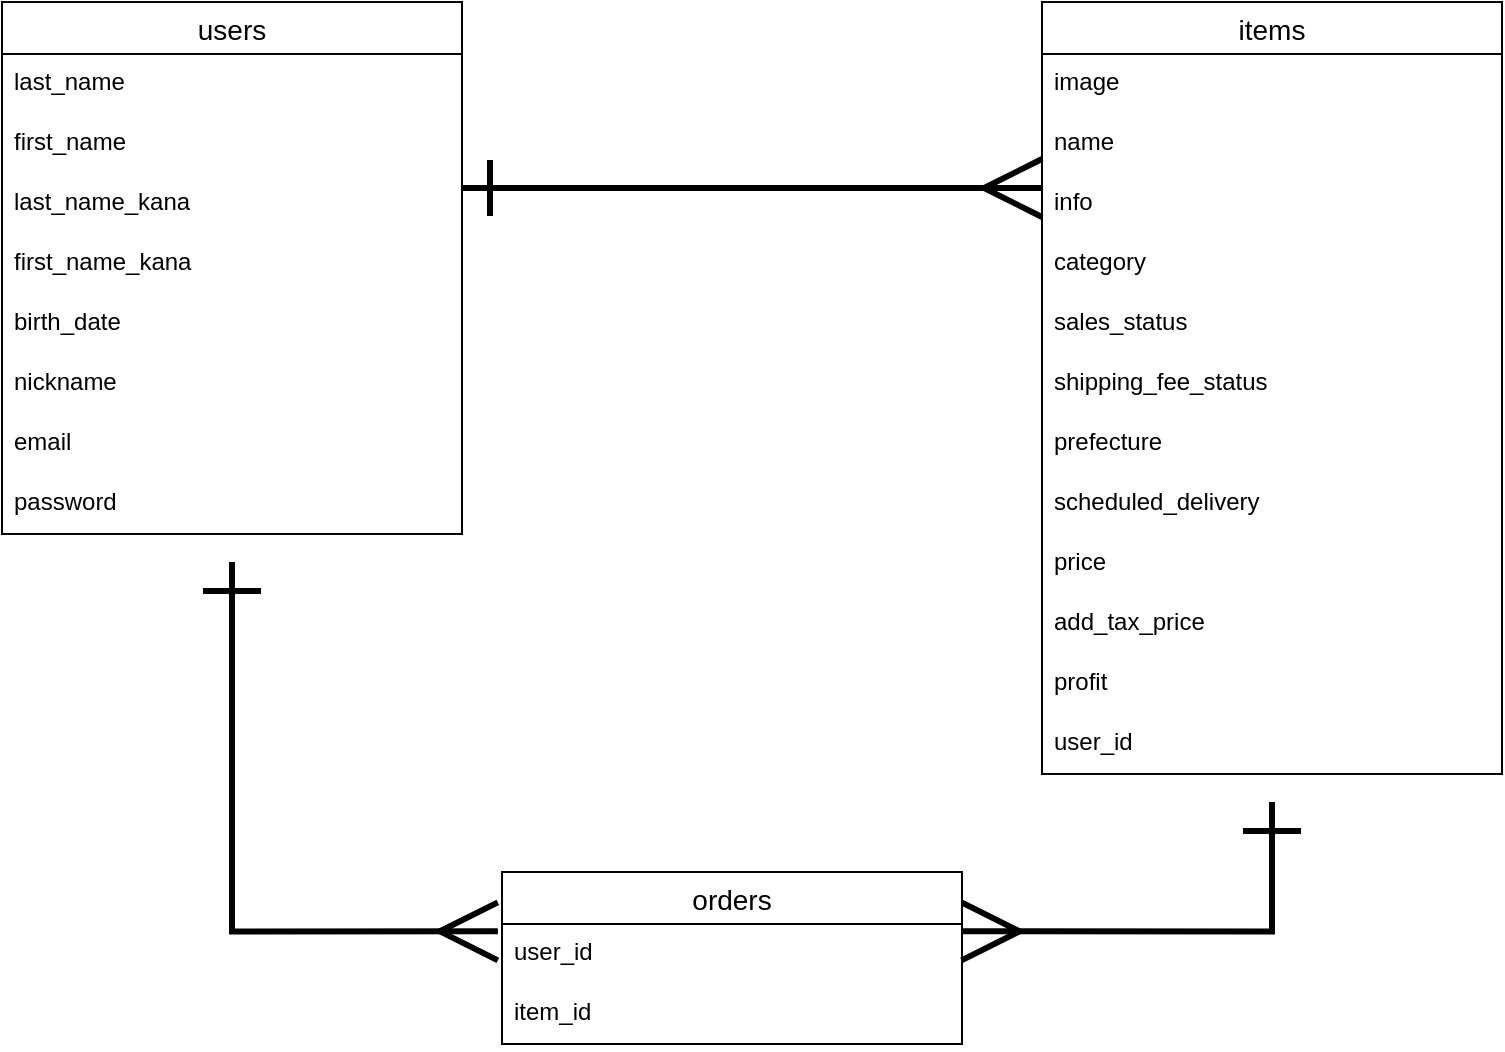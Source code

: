 <mxfile>
    <diagram id="P9z8SgB8ygyXFF86Vpt_" name="ページ1">
        <mxGraphModel dx="892" dy="957" grid="1" gridSize="10" guides="1" tooltips="1" connect="1" arrows="1" fold="1" page="1" pageScale="1" pageWidth="850" pageHeight="1100" math="0" shadow="0">
            <root>
                <mxCell id="0"/>
                <mxCell id="1" parent="0"/>
                <mxCell id="47" style="edgeStyle=orthogonalEdgeStyle;rounded=0;jumpSize=10;orthogonalLoop=1;jettySize=auto;html=1;entryX=-0.009;entryY=0.122;entryDx=0;entryDy=0;entryPerimeter=0;startArrow=ERone;startFill=0;startSize=25;sourcePerimeterSpacing=14;endArrow=ERmany;endFill=0;endSize=25;targetPerimeterSpacing=0;strokeWidth=3;" edge="1" parent="1" source="3" target="39">
                    <mxGeometry relative="1" as="geometry"/>
                </mxCell>
                <mxCell id="3" value="users" style="swimlane;fontStyle=0;childLayout=stackLayout;horizontal=1;startSize=26;horizontalStack=0;resizeParent=1;resizeParentMax=0;resizeLast=0;collapsible=1;marginBottom=0;align=center;fontSize=14;" vertex="1" parent="1">
                    <mxGeometry x="50" y="80" width="230" height="266" as="geometry">
                        <mxRectangle x="20" y="80" width="70" height="26" as="alternateBounds"/>
                    </mxGeometry>
                </mxCell>
                <mxCell id="4" value="last_name" style="text;strokeColor=none;fillColor=none;spacingLeft=4;spacingRight=4;overflow=hidden;rotatable=0;points=[[0,0.5],[1,0.5]];portConstraint=eastwest;fontSize=12;" vertex="1" parent="3">
                    <mxGeometry y="26" width="230" height="30" as="geometry"/>
                </mxCell>
                <mxCell id="5" value="first_name" style="text;strokeColor=none;fillColor=none;spacingLeft=4;spacingRight=4;overflow=hidden;rotatable=0;points=[[0,0.5],[1,0.5]];portConstraint=eastwest;fontSize=12;" vertex="1" parent="3">
                    <mxGeometry y="56" width="230" height="30" as="geometry"/>
                </mxCell>
                <mxCell id="6" value="last_name_kana&#10;" style="text;strokeColor=none;fillColor=none;spacingLeft=4;spacingRight=4;overflow=hidden;rotatable=0;points=[[0,0.5],[1,0.5]];portConstraint=eastwest;fontSize=12;" vertex="1" parent="3">
                    <mxGeometry y="86" width="230" height="30" as="geometry"/>
                </mxCell>
                <mxCell id="8" value="first_name_kana" style="text;strokeColor=none;fillColor=none;spacingLeft=4;spacingRight=4;overflow=hidden;rotatable=0;points=[[0,0.5],[1,0.5]];portConstraint=eastwest;fontSize=12;" vertex="1" parent="3">
                    <mxGeometry y="116" width="230" height="30" as="geometry"/>
                </mxCell>
                <mxCell id="9" value="birth_date" style="text;strokeColor=none;fillColor=none;spacingLeft=4;spacingRight=4;overflow=hidden;rotatable=0;points=[[0,0.5],[1,0.5]];portConstraint=eastwest;fontSize=12;" vertex="1" parent="3">
                    <mxGeometry y="146" width="230" height="30" as="geometry"/>
                </mxCell>
                <mxCell id="10" value="nickname" style="text;strokeColor=none;fillColor=none;spacingLeft=4;spacingRight=4;overflow=hidden;rotatable=0;points=[[0,0.5],[1,0.5]];portConstraint=eastwest;fontSize=12;" vertex="1" parent="3">
                    <mxGeometry y="176" width="230" height="30" as="geometry"/>
                </mxCell>
                <mxCell id="12" value="email" style="text;spacingLeft=4;spacingRight=4;overflow=hidden;rotatable=0;points=[[0,0.5],[1,0.5]];portConstraint=eastwest;fontSize=12;verticalAlign=top;" vertex="1" parent="3">
                    <mxGeometry y="206" width="230" height="30" as="geometry"/>
                </mxCell>
                <mxCell id="13" value="password" style="text;spacingLeft=4;spacingRight=4;overflow=hidden;rotatable=0;points=[[0,0.5],[1,0.5]];portConstraint=eastwest;fontSize=12;verticalAlign=top;" vertex="1" parent="3">
                    <mxGeometry y="236" width="230" height="30" as="geometry"/>
                </mxCell>
                <mxCell id="48" style="edgeStyle=orthogonalEdgeStyle;rounded=0;jumpSize=10;orthogonalLoop=1;jettySize=auto;html=1;entryX=0.999;entryY=0.122;entryDx=0;entryDy=0;entryPerimeter=0;startArrow=ERone;startFill=0;startSize=25;sourcePerimeterSpacing=14;endArrow=ERmany;endFill=0;endSize=25;targetPerimeterSpacing=0;strokeWidth=3;" edge="1" parent="1" source="14" target="39">
                    <mxGeometry relative="1" as="geometry"/>
                </mxCell>
                <mxCell id="14" value="items" style="swimlane;fontStyle=0;childLayout=stackLayout;horizontal=1;startSize=26;horizontalStack=0;resizeParent=1;resizeParentMax=0;resizeLast=0;collapsible=1;marginBottom=0;align=center;fontSize=14;" vertex="1" parent="1">
                    <mxGeometry x="570" y="80" width="230" height="386" as="geometry">
                        <mxRectangle x="20" y="80" width="70" height="26" as="alternateBounds"/>
                    </mxGeometry>
                </mxCell>
                <mxCell id="15" value="image" style="text;strokeColor=none;fillColor=none;spacingLeft=4;spacingRight=4;overflow=hidden;rotatable=0;points=[[0,0.5],[1,0.5]];portConstraint=eastwest;fontSize=12;" vertex="1" parent="14">
                    <mxGeometry y="26" width="230" height="30" as="geometry"/>
                </mxCell>
                <mxCell id="16" value="name" style="text;strokeColor=none;fillColor=none;spacingLeft=4;spacingRight=4;overflow=hidden;rotatable=0;points=[[0,0.5],[1,0.5]];portConstraint=eastwest;fontSize=12;" vertex="1" parent="14">
                    <mxGeometry y="56" width="230" height="30" as="geometry"/>
                </mxCell>
                <mxCell id="17" value="info" style="text;strokeColor=none;fillColor=none;spacingLeft=4;spacingRight=4;overflow=hidden;rotatable=0;points=[[0,0.5],[1,0.5]];portConstraint=eastwest;fontSize=12;" vertex="1" parent="14">
                    <mxGeometry y="86" width="230" height="30" as="geometry"/>
                </mxCell>
                <mxCell id="18" value="category" style="text;strokeColor=none;fillColor=none;spacingLeft=4;spacingRight=4;overflow=hidden;rotatable=0;points=[[0,0.5],[1,0.5]];portConstraint=eastwest;fontSize=12;" vertex="1" parent="14">
                    <mxGeometry y="116" width="230" height="30" as="geometry"/>
                </mxCell>
                <mxCell id="19" value="sales_status" style="text;strokeColor=none;fillColor=none;spacingLeft=4;spacingRight=4;overflow=hidden;rotatable=0;points=[[0,0.5],[1,0.5]];portConstraint=eastwest;fontSize=12;" vertex="1" parent="14">
                    <mxGeometry y="146" width="230" height="30" as="geometry"/>
                </mxCell>
                <mxCell id="20" value="shipping_fee_status" style="text;strokeColor=none;fillColor=none;spacingLeft=4;spacingRight=4;overflow=hidden;rotatable=0;points=[[0,0.5],[1,0.5]];portConstraint=eastwest;fontSize=12;" vertex="1" parent="14">
                    <mxGeometry y="176" width="230" height="30" as="geometry"/>
                </mxCell>
                <mxCell id="21" value="prefecture" style="text;spacingLeft=4;spacingRight=4;overflow=hidden;rotatable=0;points=[[0,0.5],[1,0.5]];portConstraint=eastwest;fontSize=12;verticalAlign=top;" vertex="1" parent="14">
                    <mxGeometry y="206" width="230" height="30" as="geometry"/>
                </mxCell>
                <mxCell id="22" value="scheduled_delivery" style="text;spacingLeft=4;spacingRight=4;overflow=hidden;rotatable=0;points=[[0,0.5],[1,0.5]];portConstraint=eastwest;fontSize=12;verticalAlign=top;" vertex="1" parent="14">
                    <mxGeometry y="236" width="230" height="30" as="geometry"/>
                </mxCell>
                <mxCell id="23" value="price" style="text;spacingLeft=4;spacingRight=4;overflow=hidden;rotatable=0;points=[[0,0.5],[1,0.5]];portConstraint=eastwest;fontSize=12;verticalAlign=top;" vertex="1" parent="14">
                    <mxGeometry y="266" width="230" height="30" as="geometry"/>
                </mxCell>
                <mxCell id="24" value="add_tax_price" style="text;spacingLeft=4;spacingRight=4;overflow=hidden;rotatable=0;points=[[0,0.5],[1,0.5]];portConstraint=eastwest;fontSize=12;verticalAlign=top;" vertex="1" parent="14">
                    <mxGeometry y="296" width="230" height="30" as="geometry"/>
                </mxCell>
                <mxCell id="25" value="profit" style="text;spacingLeft=4;spacingRight=4;overflow=hidden;rotatable=0;points=[[0,0.5],[1,0.5]];portConstraint=eastwest;fontSize=12;verticalAlign=top;" vertex="1" parent="14">
                    <mxGeometry y="326" width="230" height="30" as="geometry"/>
                </mxCell>
                <mxCell id="26" value="user_id" style="text;spacingLeft=4;spacingRight=4;overflow=hidden;rotatable=0;points=[[0,0.5],[1,0.5]];portConstraint=eastwest;fontSize=12;verticalAlign=top;" vertex="1" parent="14">
                    <mxGeometry y="356" width="230" height="30" as="geometry"/>
                </mxCell>
                <mxCell id="28" value="orders" style="swimlane;fontStyle=0;childLayout=stackLayout;horizontal=1;startSize=26;horizontalStack=0;resizeParent=1;resizeParentMax=0;resizeLast=0;collapsible=1;marginBottom=0;align=center;fontSize=14;" vertex="1" parent="1">
                    <mxGeometry x="300" y="515" width="230" height="86" as="geometry">
                        <mxRectangle x="20" y="80" width="70" height="26" as="alternateBounds"/>
                    </mxGeometry>
                </mxCell>
                <mxCell id="39" value="user_id" style="text;spacingLeft=4;spacingRight=4;overflow=hidden;rotatable=0;points=[[0,0.5],[1,0.5]];portConstraint=eastwest;fontSize=12;verticalAlign=top;" vertex="1" parent="28">
                    <mxGeometry y="26" width="230" height="30" as="geometry"/>
                </mxCell>
                <mxCell id="40" value="item_id" style="text;spacingLeft=4;spacingRight=4;overflow=hidden;rotatable=0;points=[[0,0.5],[1,0.5]];portConstraint=eastwest;fontSize=12;verticalAlign=top;" vertex="1" parent="28">
                    <mxGeometry y="56" width="230" height="30" as="geometry"/>
                </mxCell>
                <mxCell id="41" style="edgeStyle=orthogonalEdgeStyle;rounded=0;orthogonalLoop=1;jettySize=auto;html=1;startArrow=ERone;startFill=0;endArrow=ERmany;endFill=0;strokeWidth=3;jumpSize=10;targetPerimeterSpacing=0;endSize=25;startSize=24;" edge="1" parent="1">
                    <mxGeometry relative="1" as="geometry">
                        <mxPoint x="280" y="173" as="sourcePoint"/>
                        <mxPoint x="570" y="173" as="targetPoint"/>
                    </mxGeometry>
                </mxCell>
            </root>
        </mxGraphModel>
    </diagram>
</mxfile>